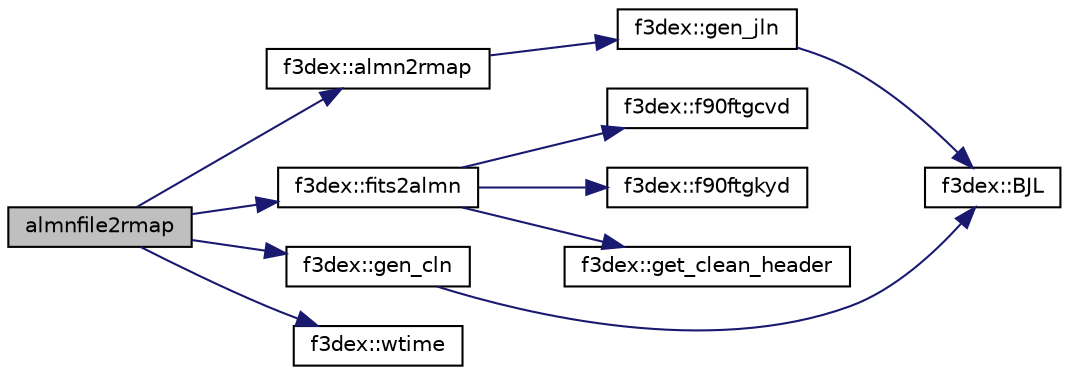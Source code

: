digraph G
{
  edge [fontname="Helvetica",fontsize="10",labelfontname="Helvetica",labelfontsize="10"];
  node [fontname="Helvetica",fontsize="10",shape=record];
  rankdir=LR;
  Node1 [label="almnfile2rmap",height=0.2,width=0.4,color="black", fillcolor="grey75", style="filled" fontcolor="black"];
  Node1 -> Node2 [color="midnightblue",fontsize="10",style="solid",fontname="Helvetica"];
  Node2 [label="f3dex::almn2rmap",height=0.2,width=0.4,color="black", fillcolor="white", style="filled",URL="$namespacef3dex.html#ae2e71647b18208d49ce5ebc6dcc3dbea"];
  Node2 -> Node3 [color="midnightblue",fontsize="10",style="solid",fontname="Helvetica"];
  Node3 [label="f3dex::gen_jln",height=0.2,width=0.4,color="black", fillcolor="white", style="filled",URL="$namespacef3dex.html#ad15a4c29088690f9ee5b97799abfc4a5"];
  Node3 -> Node4 [color="midnightblue",fontsize="10",style="solid",fontname="Helvetica"];
  Node4 [label="f3dex::BJL",height=0.2,width=0.4,color="black", fillcolor="white", style="filled",URL="$namespacef3dex.html#ae7f16ddea56702ffd83912c6def516d4",tooltip="Compute the value of the l-th order spherical bessel function at x."];
  Node1 -> Node5 [color="midnightblue",fontsize="10",style="solid",fontname="Helvetica"];
  Node5 [label="f3dex::fits2almn",height=0.2,width=0.4,color="black", fillcolor="white", style="filled",URL="$namespacef3dex.html#a6630d20765692f55b9c5389e877e35ae"];
  Node5 -> Node6 [color="midnightblue",fontsize="10",style="solid",fontname="Helvetica"];
  Node6 [label="f3dex::f90ftgcvd",height=0.2,width=0.4,color="black", fillcolor="white", style="filled",URL="$namespacef3dex.html#a8bb386e1b869c35df30978b7e634b234"];
  Node5 -> Node7 [color="midnightblue",fontsize="10",style="solid",fontname="Helvetica"];
  Node7 [label="f3dex::f90ftgkyd",height=0.2,width=0.4,color="black", fillcolor="white", style="filled",URL="$namespacef3dex.html#abb1777616669f320b1792a0e8aba490a"];
  Node5 -> Node8 [color="midnightblue",fontsize="10",style="solid",fontname="Helvetica"];
  Node8 [label="f3dex::get_clean_header",height=0.2,width=0.4,color="black", fillcolor="white", style="filled",URL="$namespacef3dex.html#a11254efdbb3dec3e0a04346a3b4420b7"];
  Node1 -> Node9 [color="midnightblue",fontsize="10",style="solid",fontname="Helvetica"];
  Node9 [label="f3dex::gen_cln",height=0.2,width=0.4,color="black", fillcolor="white", style="filled",URL="$namespacef3dex.html#adcf1cf51ac34f733e7a776a7df065524"];
  Node9 -> Node4 [color="midnightblue",fontsize="10",style="solid",fontname="Helvetica"];
  Node1 -> Node10 [color="midnightblue",fontsize="10",style="solid",fontname="Helvetica"];
  Node10 [label="f3dex::wtime",height=0.2,width=0.4,color="black", fillcolor="white", style="filled",URL="$namespacef3dex.html#ac014e878f644407cfc3eb1af25137d44"];
}
